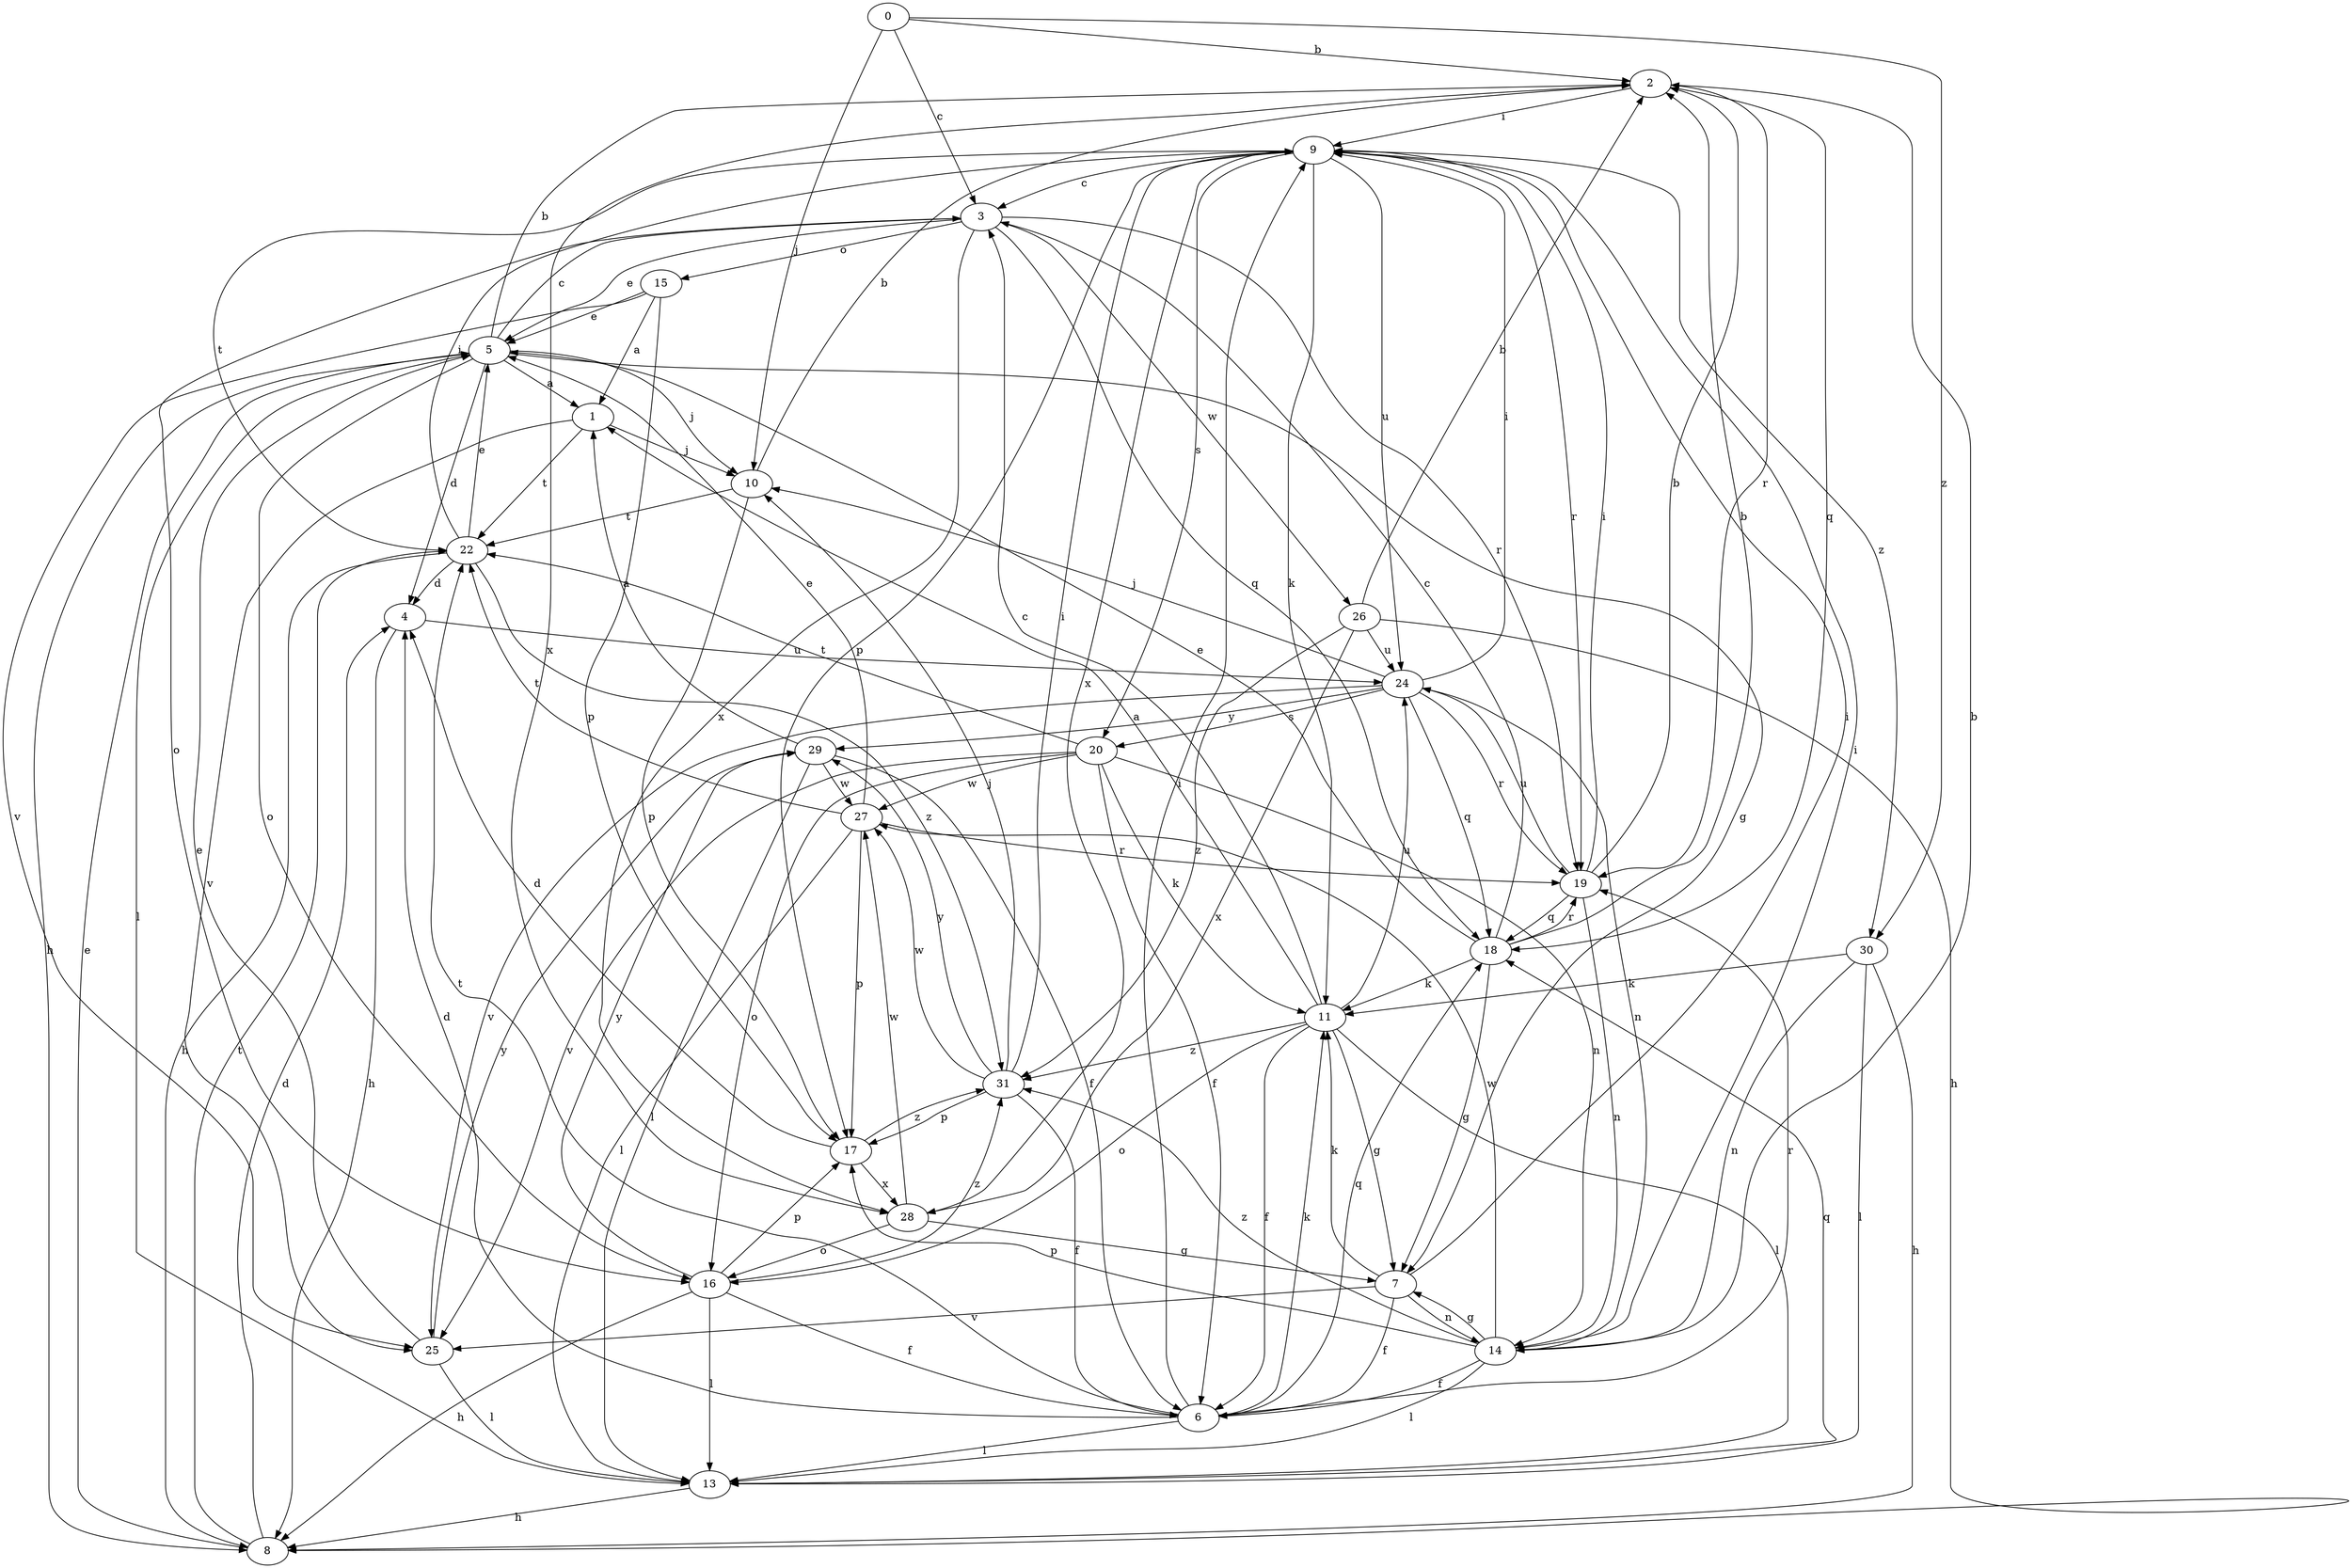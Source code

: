 strict digraph  {
0;
1;
2;
3;
4;
5;
6;
7;
8;
9;
10;
11;
13;
14;
15;
16;
17;
18;
19;
20;
22;
24;
25;
26;
27;
28;
29;
30;
31;
0 -> 2  [label=b];
0 -> 3  [label=c];
0 -> 10  [label=j];
0 -> 30  [label=z];
1 -> 10  [label=j];
1 -> 22  [label=t];
1 -> 25  [label=v];
2 -> 9  [label=i];
2 -> 18  [label=q];
2 -> 19  [label=r];
2 -> 28  [label=x];
3 -> 5  [label=e];
3 -> 15  [label=o];
3 -> 16  [label=o];
3 -> 18  [label=q];
3 -> 19  [label=r];
3 -> 26  [label=w];
3 -> 28  [label=x];
4 -> 8  [label=h];
4 -> 24  [label=u];
5 -> 1  [label=a];
5 -> 2  [label=b];
5 -> 3  [label=c];
5 -> 4  [label=d];
5 -> 7  [label=g];
5 -> 8  [label=h];
5 -> 10  [label=j];
5 -> 13  [label=l];
5 -> 16  [label=o];
6 -> 4  [label=d];
6 -> 9  [label=i];
6 -> 11  [label=k];
6 -> 13  [label=l];
6 -> 18  [label=q];
6 -> 19  [label=r];
6 -> 22  [label=t];
7 -> 6  [label=f];
7 -> 9  [label=i];
7 -> 11  [label=k];
7 -> 14  [label=n];
7 -> 25  [label=v];
8 -> 4  [label=d];
8 -> 5  [label=e];
8 -> 22  [label=t];
9 -> 3  [label=c];
9 -> 11  [label=k];
9 -> 17  [label=p];
9 -> 19  [label=r];
9 -> 20  [label=s];
9 -> 22  [label=t];
9 -> 24  [label=u];
9 -> 28  [label=x];
9 -> 30  [label=z];
10 -> 2  [label=b];
10 -> 17  [label=p];
10 -> 22  [label=t];
11 -> 1  [label=a];
11 -> 3  [label=c];
11 -> 6  [label=f];
11 -> 7  [label=g];
11 -> 13  [label=l];
11 -> 16  [label=o];
11 -> 24  [label=u];
11 -> 31  [label=z];
13 -> 8  [label=h];
13 -> 18  [label=q];
14 -> 2  [label=b];
14 -> 6  [label=f];
14 -> 7  [label=g];
14 -> 9  [label=i];
14 -> 13  [label=l];
14 -> 17  [label=p];
14 -> 27  [label=w];
14 -> 31  [label=z];
15 -> 1  [label=a];
15 -> 5  [label=e];
15 -> 17  [label=p];
15 -> 25  [label=v];
16 -> 6  [label=f];
16 -> 8  [label=h];
16 -> 13  [label=l];
16 -> 17  [label=p];
16 -> 29  [label=y];
16 -> 31  [label=z];
17 -> 4  [label=d];
17 -> 28  [label=x];
17 -> 31  [label=z];
18 -> 2  [label=b];
18 -> 3  [label=c];
18 -> 5  [label=e];
18 -> 7  [label=g];
18 -> 11  [label=k];
18 -> 19  [label=r];
19 -> 2  [label=b];
19 -> 9  [label=i];
19 -> 14  [label=n];
19 -> 18  [label=q];
19 -> 24  [label=u];
20 -> 6  [label=f];
20 -> 11  [label=k];
20 -> 14  [label=n];
20 -> 16  [label=o];
20 -> 22  [label=t];
20 -> 25  [label=v];
20 -> 27  [label=w];
22 -> 4  [label=d];
22 -> 5  [label=e];
22 -> 8  [label=h];
22 -> 9  [label=i];
22 -> 31  [label=z];
24 -> 9  [label=i];
24 -> 10  [label=j];
24 -> 14  [label=n];
24 -> 18  [label=q];
24 -> 19  [label=r];
24 -> 20  [label=s];
24 -> 25  [label=v];
24 -> 29  [label=y];
25 -> 5  [label=e];
25 -> 13  [label=l];
25 -> 29  [label=y];
26 -> 2  [label=b];
26 -> 8  [label=h];
26 -> 24  [label=u];
26 -> 28  [label=x];
26 -> 31  [label=z];
27 -> 5  [label=e];
27 -> 13  [label=l];
27 -> 17  [label=p];
27 -> 19  [label=r];
27 -> 22  [label=t];
28 -> 7  [label=g];
28 -> 16  [label=o];
28 -> 27  [label=w];
29 -> 1  [label=a];
29 -> 6  [label=f];
29 -> 13  [label=l];
29 -> 27  [label=w];
30 -> 8  [label=h];
30 -> 11  [label=k];
30 -> 13  [label=l];
30 -> 14  [label=n];
31 -> 6  [label=f];
31 -> 9  [label=i];
31 -> 10  [label=j];
31 -> 17  [label=p];
31 -> 27  [label=w];
31 -> 29  [label=y];
}
